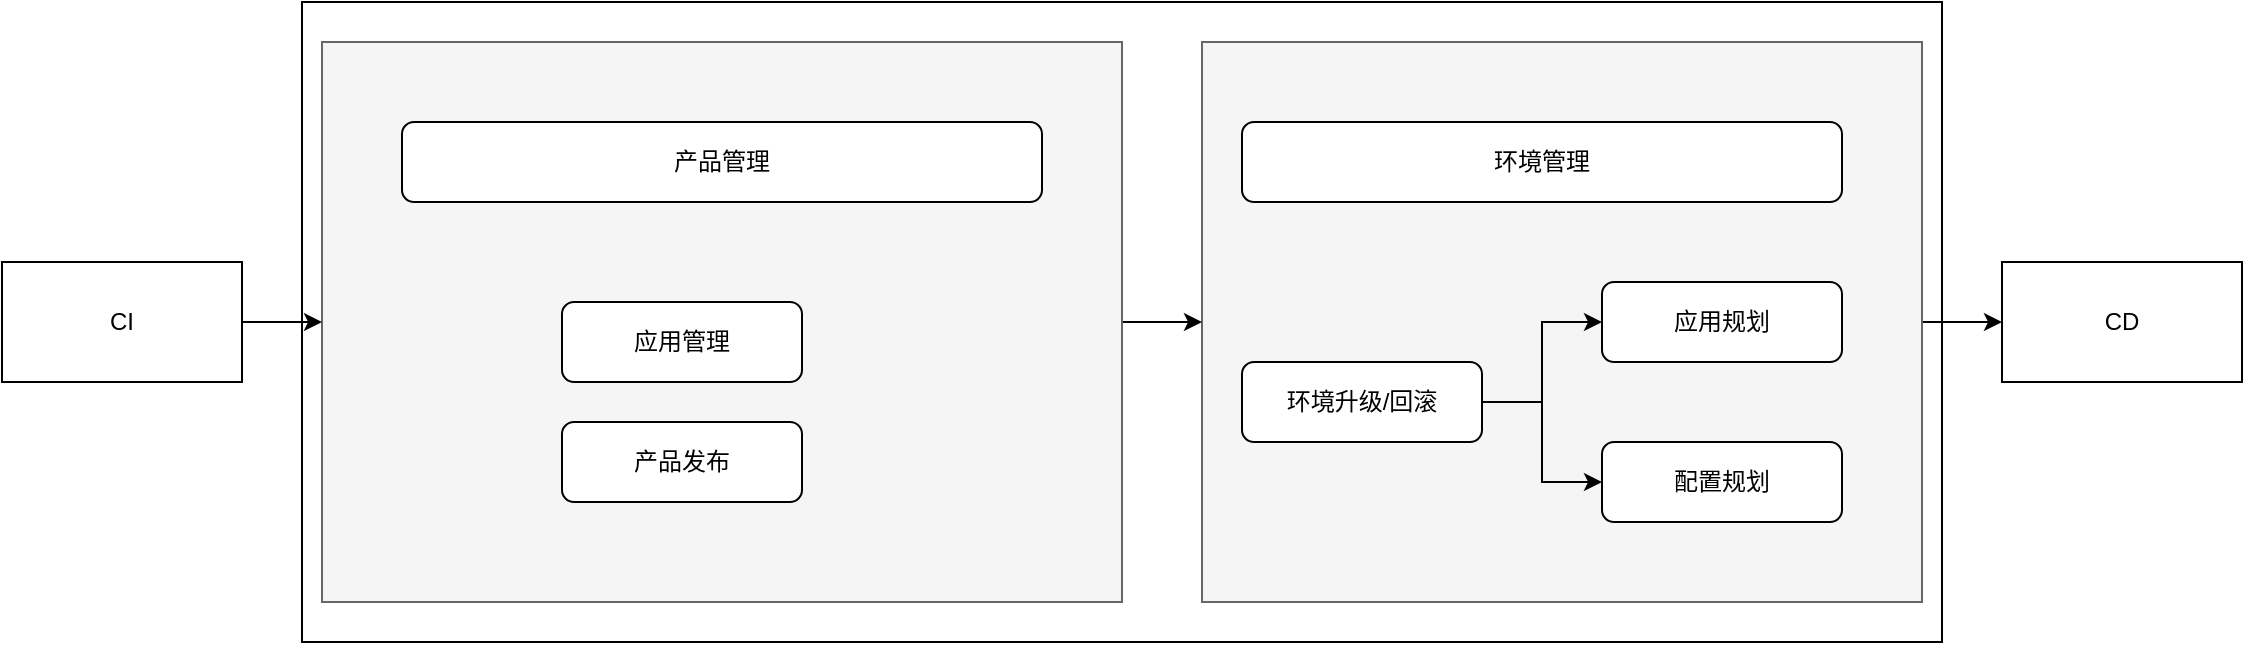 <mxfile version="24.7.12">
  <diagram name="主业务流程" id="TN5CUkhaLHbd2oRjrt3f">
    <mxGraphModel dx="2261" dy="746" grid="1" gridSize="10" guides="1" tooltips="1" connect="1" arrows="1" fold="1" page="1" pageScale="1" pageWidth="827" pageHeight="1169" math="0" shadow="0">
      <root>
        <mxCell id="0" />
        <mxCell id="1" parent="0" />
        <mxCell id="-HP2iidf-jjUAcL8wTlQ-29" value="" style="rounded=0;whiteSpace=wrap;html=1;" vertex="1" parent="1">
          <mxGeometry x="30" y="60" width="820" height="320" as="geometry" />
        </mxCell>
        <mxCell id="-HP2iidf-jjUAcL8wTlQ-27" style="edgeStyle=orthogonalEdgeStyle;rounded=0;orthogonalLoop=1;jettySize=auto;html=1;exitX=1;exitY=0.5;exitDx=0;exitDy=0;" edge="1" parent="1" source="-HP2iidf-jjUAcL8wTlQ-25" target="-HP2iidf-jjUAcL8wTlQ-23">
          <mxGeometry relative="1" as="geometry" />
        </mxCell>
        <mxCell id="-HP2iidf-jjUAcL8wTlQ-25" value="" style="rounded=0;whiteSpace=wrap;html=1;fillColor=#f5f5f5;fontColor=#333333;strokeColor=#666666;" vertex="1" parent="1">
          <mxGeometry x="480" y="80" width="360" height="280" as="geometry" />
        </mxCell>
        <mxCell id="-HP2iidf-jjUAcL8wTlQ-28" style="edgeStyle=orthogonalEdgeStyle;rounded=0;orthogonalLoop=1;jettySize=auto;html=1;exitX=1;exitY=0.5;exitDx=0;exitDy=0;" edge="1" parent="1" source="-HP2iidf-jjUAcL8wTlQ-24" target="-HP2iidf-jjUAcL8wTlQ-25">
          <mxGeometry relative="1" as="geometry" />
        </mxCell>
        <mxCell id="-HP2iidf-jjUAcL8wTlQ-24" value="" style="rounded=0;whiteSpace=wrap;html=1;fillColor=#f5f5f5;fontColor=#333333;strokeColor=#666666;" vertex="1" parent="1">
          <mxGeometry x="40" y="80" width="400" height="280" as="geometry" />
        </mxCell>
        <mxCell id="-HP2iidf-jjUAcL8wTlQ-2" value="产品管理" style="rounded=1;whiteSpace=wrap;html=1;" vertex="1" parent="1">
          <mxGeometry x="80" y="120" width="320" height="40" as="geometry" />
        </mxCell>
        <mxCell id="-HP2iidf-jjUAcL8wTlQ-3" value="环境管理" style="rounded=1;whiteSpace=wrap;html=1;" vertex="1" parent="1">
          <mxGeometry x="500" y="120" width="300" height="40" as="geometry" />
        </mxCell>
        <mxCell id="-HP2iidf-jjUAcL8wTlQ-5" value="应用管理" style="rounded=1;whiteSpace=wrap;html=1;" vertex="1" parent="1">
          <mxGeometry x="160" y="210" width="120" height="40" as="geometry" />
        </mxCell>
        <mxCell id="-HP2iidf-jjUAcL8wTlQ-7" value="应用规划" style="rounded=1;whiteSpace=wrap;html=1;" vertex="1" parent="1">
          <mxGeometry x="680" y="200" width="120" height="40" as="geometry" />
        </mxCell>
        <mxCell id="-HP2iidf-jjUAcL8wTlQ-8" value="配置规划" style="rounded=1;whiteSpace=wrap;html=1;" vertex="1" parent="1">
          <mxGeometry x="680" y="280" width="120" height="40" as="geometry" />
        </mxCell>
        <mxCell id="-HP2iidf-jjUAcL8wTlQ-9" value="产品发布" style="rounded=1;whiteSpace=wrap;html=1;" vertex="1" parent="1">
          <mxGeometry x="160" y="270" width="120" height="40" as="geometry" />
        </mxCell>
        <mxCell id="-HP2iidf-jjUAcL8wTlQ-20" style="edgeStyle=orthogonalEdgeStyle;rounded=0;orthogonalLoop=1;jettySize=auto;html=1;exitX=1;exitY=0.5;exitDx=0;exitDy=0;entryX=0;entryY=0.5;entryDx=0;entryDy=0;" edge="1" parent="1" source="-HP2iidf-jjUAcL8wTlQ-19" target="-HP2iidf-jjUAcL8wTlQ-7">
          <mxGeometry relative="1" as="geometry" />
        </mxCell>
        <mxCell id="-HP2iidf-jjUAcL8wTlQ-21" style="edgeStyle=orthogonalEdgeStyle;rounded=0;orthogonalLoop=1;jettySize=auto;html=1;exitX=1;exitY=0.5;exitDx=0;exitDy=0;entryX=0;entryY=0.5;entryDx=0;entryDy=0;" edge="1" parent="1" source="-HP2iidf-jjUAcL8wTlQ-19" target="-HP2iidf-jjUAcL8wTlQ-8">
          <mxGeometry relative="1" as="geometry" />
        </mxCell>
        <mxCell id="-HP2iidf-jjUAcL8wTlQ-19" value="环境升级/回滚" style="rounded=1;whiteSpace=wrap;html=1;" vertex="1" parent="1">
          <mxGeometry x="500" y="240" width="120" height="40" as="geometry" />
        </mxCell>
        <mxCell id="-HP2iidf-jjUAcL8wTlQ-26" style="edgeStyle=orthogonalEdgeStyle;rounded=0;orthogonalLoop=1;jettySize=auto;html=1;exitX=1;exitY=0.5;exitDx=0;exitDy=0;entryX=0;entryY=0.5;entryDx=0;entryDy=0;" edge="1" parent="1" source="-HP2iidf-jjUAcL8wTlQ-22" target="-HP2iidf-jjUAcL8wTlQ-24">
          <mxGeometry relative="1" as="geometry" />
        </mxCell>
        <mxCell id="-HP2iidf-jjUAcL8wTlQ-22" value="CI" style="rounded=0;whiteSpace=wrap;html=1;" vertex="1" parent="1">
          <mxGeometry x="-120" y="190" width="120" height="60" as="geometry" />
        </mxCell>
        <mxCell id="-HP2iidf-jjUAcL8wTlQ-23" value="CD" style="rounded=0;whiteSpace=wrap;html=1;" vertex="1" parent="1">
          <mxGeometry x="880" y="190" width="120" height="60" as="geometry" />
        </mxCell>
      </root>
    </mxGraphModel>
  </diagram>
</mxfile>
